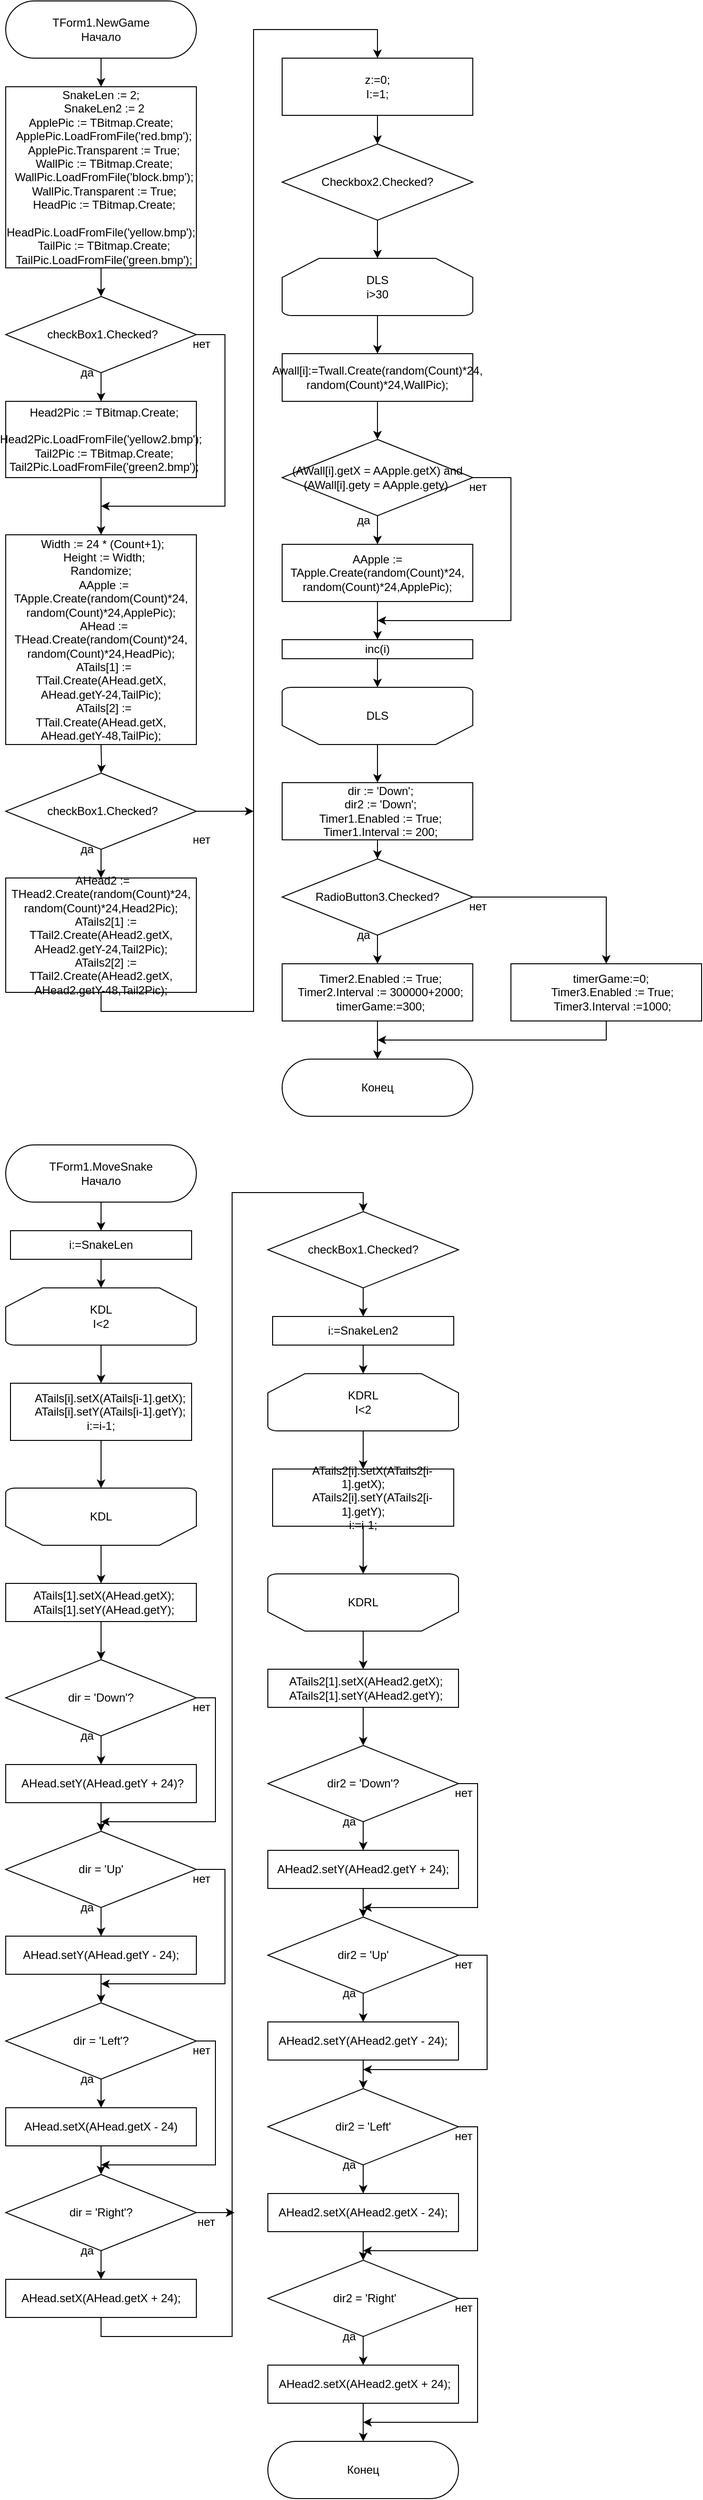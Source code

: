 <mxfile version="13.3.5" type="device"><diagram id="Wl23ZcxjVOMiNGueIQKe" name="Страница 1"><mxGraphModel dx="713" dy="787" grid="1" gridSize="10" guides="1" tooltips="1" connect="1" arrows="1" fold="1" page="1" pageScale="1" pageWidth="827" pageHeight="1169" math="0" shadow="0"><root><mxCell id="0"/><mxCell id="1" parent="0"/><mxCell id="Wxp2cxcImrO_Zbl0SlEk-3" style="edgeStyle=orthogonalEdgeStyle;rounded=0;orthogonalLoop=1;jettySize=auto;html=1;exitX=0.5;exitY=1;exitDx=0;exitDy=0;" edge="1" parent="1" source="Wxp2cxcImrO_Zbl0SlEk-1" target="Wxp2cxcImrO_Zbl0SlEk-2"><mxGeometry relative="1" as="geometry"/></mxCell><mxCell id="Wxp2cxcImrO_Zbl0SlEk-1" value="TForm1.NewGame&lt;br&gt;Начало" style="rounded=1;whiteSpace=wrap;html=1;arcSize=50;" vertex="1" parent="1"><mxGeometry x="10" y="50" width="200" height="60" as="geometry"/></mxCell><mxCell id="Wxp2cxcImrO_Zbl0SlEk-5" style="edgeStyle=orthogonalEdgeStyle;rounded=0;orthogonalLoop=1;jettySize=auto;html=1;exitX=0.5;exitY=1;exitDx=0;exitDy=0;" edge="1" parent="1" source="Wxp2cxcImrO_Zbl0SlEk-2" target="Wxp2cxcImrO_Zbl0SlEk-4"><mxGeometry relative="1" as="geometry"/></mxCell><mxCell id="Wxp2cxcImrO_Zbl0SlEk-2" value="&lt;div&gt;SnakeLen := 2;&lt;/div&gt;&lt;div&gt;&amp;nbsp; SnakeLen2 := 2&lt;/div&gt;&lt;div&gt;&lt;div&gt;ApplePic := TBitmap.Create;&lt;/div&gt;&lt;div&gt;&amp;nbsp; ApplePic.LoadFromFile('red.bmp');&lt;/div&gt;&lt;div&gt;&amp;nbsp; ApplePic.Transparent := True;&lt;/div&gt;&lt;div&gt;&amp;nbsp; WallPic := TBitmap.Create;&lt;/div&gt;&lt;div&gt;&amp;nbsp; WallPic.LoadFromFile('block.bmp');&lt;/div&gt;&lt;div&gt;&amp;nbsp; WallPic.Transparent := True;&lt;/div&gt;&lt;div&gt;&amp;nbsp; HeadPic := TBitmap.Create;&lt;/div&gt;&lt;div&gt;&amp;nbsp; HeadPic.LoadFromFile('yellow.bmp');&lt;/div&gt;&lt;div&gt;&amp;nbsp; TailPic := TBitmap.Create;&lt;/div&gt;&lt;div&gt;&amp;nbsp; TailPic.LoadFromFile('green.bmp');&lt;/div&gt;&lt;/div&gt;" style="rounded=0;whiteSpace=wrap;html=1;" vertex="1" parent="1"><mxGeometry x="10" y="140" width="200" height="190" as="geometry"/></mxCell><mxCell id="Wxp2cxcImrO_Zbl0SlEk-7" style="edgeStyle=orthogonalEdgeStyle;rounded=0;orthogonalLoop=1;jettySize=auto;html=1;exitX=0.5;exitY=1;exitDx=0;exitDy=0;" edge="1" parent="1" source="Wxp2cxcImrO_Zbl0SlEk-4" target="Wxp2cxcImrO_Zbl0SlEk-6"><mxGeometry relative="1" as="geometry"/></mxCell><mxCell id="Wxp2cxcImrO_Zbl0SlEk-11" style="edgeStyle=orthogonalEdgeStyle;rounded=0;orthogonalLoop=1;jettySize=auto;html=1;exitX=1;exitY=0.5;exitDx=0;exitDy=0;" edge="1" parent="1" source="Wxp2cxcImrO_Zbl0SlEk-4"><mxGeometry relative="1" as="geometry"><mxPoint x="110" y="580" as="targetPoint"/><Array as="points"><mxPoint x="240" y="400"/><mxPoint x="240" y="580"/></Array></mxGeometry></mxCell><mxCell id="Wxp2cxcImrO_Zbl0SlEk-4" value="&amp;nbsp;checkBox1.Checked?" style="rhombus;whiteSpace=wrap;html=1;" vertex="1" parent="1"><mxGeometry x="10" y="360" width="200" height="80" as="geometry"/></mxCell><mxCell id="Wxp2cxcImrO_Zbl0SlEk-10" style="edgeStyle=orthogonalEdgeStyle;rounded=0;orthogonalLoop=1;jettySize=auto;html=1;exitX=0.5;exitY=1;exitDx=0;exitDy=0;" edge="1" parent="1" source="Wxp2cxcImrO_Zbl0SlEk-6" target="Wxp2cxcImrO_Zbl0SlEk-9"><mxGeometry relative="1" as="geometry"/></mxCell><mxCell id="Wxp2cxcImrO_Zbl0SlEk-6" value="&lt;div&gt;&amp;nbsp; Head2Pic := TBitmap.Create;&lt;/div&gt;&lt;div&gt;&amp;nbsp; Head2Pic.LoadFromFile('yellow2.bmp');&lt;/div&gt;&lt;div&gt;&amp;nbsp; Tail2Pic := TBitmap.Create;&lt;/div&gt;&lt;div&gt;&amp;nbsp; Tail2Pic.LoadFromFile('green2.bmp');&lt;/div&gt;" style="rounded=0;whiteSpace=wrap;html=1;" vertex="1" parent="1"><mxGeometry x="10" y="470" width="200" height="80" as="geometry"/></mxCell><mxCell id="Wxp2cxcImrO_Zbl0SlEk-8" value="да" style="text;html=1;align=center;verticalAlign=middle;resizable=0;points=[];autosize=1;" vertex="1" parent="1"><mxGeometry x="80" y="430" width="30" height="20" as="geometry"/></mxCell><mxCell id="Wxp2cxcImrO_Zbl0SlEk-9" value="&lt;div&gt;&amp;nbsp;Width := 24 * (Count+1);&lt;/div&gt;&lt;div&gt;&amp;nbsp; Height := Width;&lt;/div&gt;&lt;div&gt;&lt;div&gt;Randomize;&lt;/div&gt;&lt;div&gt;&amp;nbsp; AApple := TApple.Create(random(Count)*24,&lt;/div&gt;&lt;div&gt;random(Count)*24,ApplePic);&lt;/div&gt;&lt;div&gt;&amp;nbsp; AHead := THead.Create(random(Count)*24,&lt;/div&gt;&lt;div&gt;random(Count)*24,HeadPic);&lt;/div&gt;&lt;div&gt;&amp;nbsp; ATails[1] := TTail.Create(AHead.getX,&lt;/div&gt;&lt;div&gt;AHead.getY-24,TailPic);&lt;/div&gt;&lt;div&gt;&amp;nbsp; ATails[2] := TTail.Create(AHead.getX,&lt;/div&gt;&lt;div&gt;AHead.getY-48,TailPic);&lt;/div&gt;&lt;/div&gt;" style="rounded=0;whiteSpace=wrap;html=1;" vertex="1" parent="1"><mxGeometry x="10" y="610" width="200" height="220" as="geometry"/></mxCell><mxCell id="Wxp2cxcImrO_Zbl0SlEk-12" value="нет" style="text;html=1;align=center;verticalAlign=middle;resizable=0;points=[];autosize=1;" vertex="1" parent="1"><mxGeometry x="200" y="400" width="30" height="20" as="geometry"/></mxCell><mxCell id="Wxp2cxcImrO_Zbl0SlEk-13" style="edgeStyle=orthogonalEdgeStyle;rounded=0;orthogonalLoop=1;jettySize=auto;html=1;exitX=0.5;exitY=1;exitDx=0;exitDy=0;" edge="1" parent="1" target="Wxp2cxcImrO_Zbl0SlEk-16"><mxGeometry relative="1" as="geometry"><mxPoint x="110" y="830" as="sourcePoint"/></mxGeometry></mxCell><mxCell id="Wxp2cxcImrO_Zbl0SlEk-14" style="edgeStyle=orthogonalEdgeStyle;rounded=0;orthogonalLoop=1;jettySize=auto;html=1;exitX=0.5;exitY=1;exitDx=0;exitDy=0;" edge="1" parent="1" source="Wxp2cxcImrO_Zbl0SlEk-16" target="Wxp2cxcImrO_Zbl0SlEk-17"><mxGeometry relative="1" as="geometry"/></mxCell><mxCell id="Wxp2cxcImrO_Zbl0SlEk-22" style="edgeStyle=orthogonalEdgeStyle;rounded=0;orthogonalLoop=1;jettySize=auto;html=1;exitX=1;exitY=0.5;exitDx=0;exitDy=0;" edge="1" parent="1" source="Wxp2cxcImrO_Zbl0SlEk-16"><mxGeometry relative="1" as="geometry"><mxPoint x="270" y="900" as="targetPoint"/></mxGeometry></mxCell><mxCell id="Wxp2cxcImrO_Zbl0SlEk-16" value="&amp;nbsp;checkBox1.Checked?" style="rhombus;whiteSpace=wrap;html=1;" vertex="1" parent="1"><mxGeometry x="10" y="860" width="200" height="80" as="geometry"/></mxCell><mxCell id="Wxp2cxcImrO_Zbl0SlEk-21" style="edgeStyle=orthogonalEdgeStyle;rounded=0;orthogonalLoop=1;jettySize=auto;html=1;exitX=0.5;exitY=1;exitDx=0;exitDy=0;entryX=0.5;entryY=0;entryDx=0;entryDy=0;" edge="1" parent="1" source="Wxp2cxcImrO_Zbl0SlEk-17" target="Wxp2cxcImrO_Zbl0SlEk-20"><mxGeometry relative="1" as="geometry"><mxPoint x="400" y="110" as="targetPoint"/><Array as="points"><mxPoint x="110" y="1110"/><mxPoint x="270" y="1110"/><mxPoint x="270" y="80"/><mxPoint x="400" y="80"/></Array></mxGeometry></mxCell><mxCell id="Wxp2cxcImrO_Zbl0SlEk-17" value="&lt;div&gt;&amp;nbsp;AHead2 := THead2.Create(random(Count)*24,&lt;/div&gt;&lt;div&gt;random(Count)*24,Head2Pic);&lt;/div&gt;&lt;div&gt;&amp;nbsp; &amp;nbsp;ATails2[1] := TTail2.Create(AHead2.getX,&lt;/div&gt;&lt;div&gt;AHead2.getY-24,Tail2Pic);&lt;/div&gt;&lt;div&gt;&amp;nbsp; &amp;nbsp;ATails2[2] := TTail2.Create(AHead2.getX,&lt;/div&gt;&lt;div&gt;AHead2.getY-48,Tail2Pic);&lt;/div&gt;" style="rounded=0;whiteSpace=wrap;html=1;" vertex="1" parent="1"><mxGeometry x="10" y="970" width="200" height="120" as="geometry"/></mxCell><mxCell id="Wxp2cxcImrO_Zbl0SlEk-18" value="да" style="text;html=1;align=center;verticalAlign=middle;resizable=0;points=[];autosize=1;" vertex="1" parent="1"><mxGeometry x="80" y="930" width="30" height="20" as="geometry"/></mxCell><mxCell id="Wxp2cxcImrO_Zbl0SlEk-19" value="нет" style="text;html=1;align=center;verticalAlign=middle;resizable=0;points=[];autosize=1;" vertex="1" parent="1"><mxGeometry x="200" y="920" width="30" height="20" as="geometry"/></mxCell><mxCell id="Wxp2cxcImrO_Zbl0SlEk-24" style="edgeStyle=orthogonalEdgeStyle;rounded=0;orthogonalLoop=1;jettySize=auto;html=1;exitX=0.5;exitY=1;exitDx=0;exitDy=0;" edge="1" parent="1" source="Wxp2cxcImrO_Zbl0SlEk-20" target="Wxp2cxcImrO_Zbl0SlEk-23"><mxGeometry relative="1" as="geometry"/></mxCell><mxCell id="Wxp2cxcImrO_Zbl0SlEk-20" value="z:=0;&lt;br&gt;I:=1;" style="rounded=0;whiteSpace=wrap;html=1;" vertex="1" parent="1"><mxGeometry x="300" y="110" width="200" height="60" as="geometry"/></mxCell><mxCell id="Wxp2cxcImrO_Zbl0SlEk-26" style="edgeStyle=orthogonalEdgeStyle;rounded=0;orthogonalLoop=1;jettySize=auto;html=1;exitX=0.5;exitY=1;exitDx=0;exitDy=0;" edge="1" parent="1" source="Wxp2cxcImrO_Zbl0SlEk-23" target="Wxp2cxcImrO_Zbl0SlEk-25"><mxGeometry relative="1" as="geometry"/></mxCell><mxCell id="Wxp2cxcImrO_Zbl0SlEk-23" value="Checkbox2.Checked?" style="rhombus;whiteSpace=wrap;html=1;" vertex="1" parent="1"><mxGeometry x="300" y="200" width="200" height="80" as="geometry"/></mxCell><mxCell id="Wxp2cxcImrO_Zbl0SlEk-28" style="edgeStyle=orthogonalEdgeStyle;rounded=0;orthogonalLoop=1;jettySize=auto;html=1;exitX=0.5;exitY=1;exitDx=0;exitDy=0;exitPerimeter=0;" edge="1" parent="1" source="Wxp2cxcImrO_Zbl0SlEk-25" target="Wxp2cxcImrO_Zbl0SlEk-27"><mxGeometry relative="1" as="geometry"/></mxCell><mxCell id="Wxp2cxcImrO_Zbl0SlEk-25" value="DLS&lt;br&gt;i&amp;gt;30" style="strokeWidth=1;html=1;shape=mxgraph.flowchart.loop_limit;whiteSpace=wrap;" vertex="1" parent="1"><mxGeometry x="300" y="320" width="200" height="60" as="geometry"/></mxCell><mxCell id="Wxp2cxcImrO_Zbl0SlEk-30" style="edgeStyle=orthogonalEdgeStyle;rounded=0;orthogonalLoop=1;jettySize=auto;html=1;exitX=0.5;exitY=1;exitDx=0;exitDy=0;" edge="1" parent="1" source="Wxp2cxcImrO_Zbl0SlEk-27" target="Wxp2cxcImrO_Zbl0SlEk-29"><mxGeometry relative="1" as="geometry"/></mxCell><mxCell id="Wxp2cxcImrO_Zbl0SlEk-27" value="Awall[i]:=Twall.Create(random(Count)*24,&lt;br&gt;random(Count)*24,WallPic);" style="rounded=0;whiteSpace=wrap;html=1;strokeWidth=1;" vertex="1" parent="1"><mxGeometry x="300" y="420" width="200" height="50" as="geometry"/></mxCell><mxCell id="Wxp2cxcImrO_Zbl0SlEk-32" style="edgeStyle=orthogonalEdgeStyle;rounded=0;orthogonalLoop=1;jettySize=auto;html=1;exitX=0.5;exitY=1;exitDx=0;exitDy=0;" edge="1" parent="1" source="Wxp2cxcImrO_Zbl0SlEk-29" target="Wxp2cxcImrO_Zbl0SlEk-31"><mxGeometry relative="1" as="geometry"/></mxCell><mxCell id="Wxp2cxcImrO_Zbl0SlEk-39" style="edgeStyle=orthogonalEdgeStyle;rounded=0;orthogonalLoop=1;jettySize=auto;html=1;exitX=1;exitY=0.5;exitDx=0;exitDy=0;" edge="1" parent="1" source="Wxp2cxcImrO_Zbl0SlEk-29"><mxGeometry relative="1" as="geometry"><mxPoint x="400" y="700" as="targetPoint"/><Array as="points"><mxPoint x="540" y="550"/><mxPoint x="540" y="700"/><mxPoint x="430" y="700"/></Array></mxGeometry></mxCell><mxCell id="Wxp2cxcImrO_Zbl0SlEk-29" value="(AWall[i].getX = AApple.getX) and (AWall[i].gety = AApple.gety)&amp;nbsp;" style="rhombus;whiteSpace=wrap;html=1;strokeWidth=1;" vertex="1" parent="1"><mxGeometry x="300" y="510" width="200" height="80" as="geometry"/></mxCell><mxCell id="Wxp2cxcImrO_Zbl0SlEk-37" style="edgeStyle=orthogonalEdgeStyle;rounded=0;orthogonalLoop=1;jettySize=auto;html=1;exitX=0.5;exitY=1;exitDx=0;exitDy=0;" edge="1" parent="1" source="Wxp2cxcImrO_Zbl0SlEk-31" target="Wxp2cxcImrO_Zbl0SlEk-35"><mxGeometry relative="1" as="geometry"/></mxCell><mxCell id="Wxp2cxcImrO_Zbl0SlEk-31" value="AApple := TApple.Create(random(Count)*24,&lt;br&gt;random(Count)*24,ApplePic);" style="rounded=0;whiteSpace=wrap;html=1;strokeWidth=1;" vertex="1" parent="1"><mxGeometry x="300" y="620" width="200" height="60" as="geometry"/></mxCell><mxCell id="Wxp2cxcImrO_Zbl0SlEk-44" style="edgeStyle=orthogonalEdgeStyle;rounded=0;orthogonalLoop=1;jettySize=auto;html=1;exitX=0.5;exitY=0;exitDx=0;exitDy=0;exitPerimeter=0;" edge="1" parent="1" source="Wxp2cxcImrO_Zbl0SlEk-33" target="Wxp2cxcImrO_Zbl0SlEk-42"><mxGeometry relative="1" as="geometry"/></mxCell><mxCell id="Wxp2cxcImrO_Zbl0SlEk-33" value="DLS" style="strokeWidth=1;html=1;shape=mxgraph.flowchart.loop_limit;whiteSpace=wrap;direction=west;" vertex="1" parent="1"><mxGeometry x="300" y="770" width="200" height="60" as="geometry"/></mxCell><mxCell id="Wxp2cxcImrO_Zbl0SlEk-38" style="edgeStyle=orthogonalEdgeStyle;rounded=0;orthogonalLoop=1;jettySize=auto;html=1;exitX=0.5;exitY=1;exitDx=0;exitDy=0;" edge="1" parent="1" source="Wxp2cxcImrO_Zbl0SlEk-35" target="Wxp2cxcImrO_Zbl0SlEk-33"><mxGeometry relative="1" as="geometry"/></mxCell><mxCell id="Wxp2cxcImrO_Zbl0SlEk-35" value="inc(i)" style="rounded=0;whiteSpace=wrap;html=1;strokeWidth=1;" vertex="1" parent="1"><mxGeometry x="300" y="720" width="200" height="20" as="geometry"/></mxCell><mxCell id="Wxp2cxcImrO_Zbl0SlEk-40" value="да" style="text;html=1;align=center;verticalAlign=middle;resizable=0;points=[];autosize=1;" vertex="1" parent="1"><mxGeometry x="370" y="585" width="30" height="20" as="geometry"/></mxCell><mxCell id="Wxp2cxcImrO_Zbl0SlEk-41" value="нет" style="text;html=1;align=center;verticalAlign=middle;resizable=0;points=[];autosize=1;" vertex="1" parent="1"><mxGeometry x="490" y="550" width="30" height="20" as="geometry"/></mxCell><mxCell id="Wxp2cxcImrO_Zbl0SlEk-46" style="edgeStyle=orthogonalEdgeStyle;rounded=0;orthogonalLoop=1;jettySize=auto;html=1;exitX=0.5;exitY=1;exitDx=0;exitDy=0;" edge="1" parent="1" source="Wxp2cxcImrO_Zbl0SlEk-42" target="Wxp2cxcImrO_Zbl0SlEk-45"><mxGeometry relative="1" as="geometry"/></mxCell><mxCell id="Wxp2cxcImrO_Zbl0SlEk-42" value="&lt;div&gt;&amp;nbsp; dir := 'Down';&lt;/div&gt;&lt;div&gt;&amp;nbsp; dir2 := 'Down';&lt;/div&gt;&lt;div&gt;&amp;nbsp; Timer1.Enabled := True;&lt;/div&gt;&lt;div&gt;&amp;nbsp; Timer1.Interval := 200;&lt;/div&gt;" style="rounded=0;whiteSpace=wrap;html=1;strokeWidth=1;" vertex="1" parent="1"><mxGeometry x="300" y="870" width="200" height="60" as="geometry"/></mxCell><mxCell id="Wxp2cxcImrO_Zbl0SlEk-48" style="edgeStyle=orthogonalEdgeStyle;rounded=0;orthogonalLoop=1;jettySize=auto;html=1;exitX=0.5;exitY=1;exitDx=0;exitDy=0;" edge="1" parent="1" source="Wxp2cxcImrO_Zbl0SlEk-45" target="Wxp2cxcImrO_Zbl0SlEk-47"><mxGeometry relative="1" as="geometry"/></mxCell><mxCell id="Wxp2cxcImrO_Zbl0SlEk-51" style="edgeStyle=orthogonalEdgeStyle;rounded=0;orthogonalLoop=1;jettySize=auto;html=1;exitX=1;exitY=0.5;exitDx=0;exitDy=0;" edge="1" parent="1" source="Wxp2cxcImrO_Zbl0SlEk-45" target="Wxp2cxcImrO_Zbl0SlEk-49"><mxGeometry relative="1" as="geometry"/></mxCell><mxCell id="Wxp2cxcImrO_Zbl0SlEk-45" value="RadioButton3.Checked?" style="rhombus;whiteSpace=wrap;html=1;strokeWidth=1;" vertex="1" parent="1"><mxGeometry x="300" y="950" width="200" height="80" as="geometry"/></mxCell><mxCell id="Wxp2cxcImrO_Zbl0SlEk-53" style="edgeStyle=orthogonalEdgeStyle;rounded=0;orthogonalLoop=1;jettySize=auto;html=1;exitX=0.5;exitY=1;exitDx=0;exitDy=0;" edge="1" parent="1" source="Wxp2cxcImrO_Zbl0SlEk-47" target="Wxp2cxcImrO_Zbl0SlEk-52"><mxGeometry relative="1" as="geometry"/></mxCell><mxCell id="Wxp2cxcImrO_Zbl0SlEk-47" value="&lt;div&gt;&amp;nbsp; Timer2.Enabled := True;&lt;/div&gt;&lt;div&gt;&amp;nbsp; Timer2.Interval := 300000+2000;&lt;/div&gt;&lt;div&gt;&amp;nbsp; timerGame:=300;&lt;/div&gt;" style="rounded=0;whiteSpace=wrap;html=1;strokeWidth=1;" vertex="1" parent="1"><mxGeometry x="300" y="1060" width="200" height="60" as="geometry"/></mxCell><mxCell id="Wxp2cxcImrO_Zbl0SlEk-54" style="edgeStyle=orthogonalEdgeStyle;rounded=0;orthogonalLoop=1;jettySize=auto;html=1;exitX=0.5;exitY=1;exitDx=0;exitDy=0;" edge="1" parent="1" source="Wxp2cxcImrO_Zbl0SlEk-49"><mxGeometry relative="1" as="geometry"><mxPoint x="400" y="1140" as="targetPoint"/><Array as="points"><mxPoint x="640" y="1140"/><mxPoint x="430" y="1140"/></Array></mxGeometry></mxCell><mxCell id="Wxp2cxcImrO_Zbl0SlEk-49" value="&lt;div&gt;&amp;nbsp; &amp;nbsp;timerGame:=0;&lt;/div&gt;&lt;div&gt;&amp;nbsp; &amp;nbsp; Timer3.Enabled := True;&lt;/div&gt;&lt;div&gt;&amp;nbsp; &amp;nbsp; Timer3.Interval :=1000;&lt;/div&gt;" style="rounded=0;whiteSpace=wrap;html=1;strokeWidth=1;" vertex="1" parent="1"><mxGeometry x="540" y="1060" width="200" height="60" as="geometry"/></mxCell><mxCell id="Wxp2cxcImrO_Zbl0SlEk-52" value="Конец" style="rounded=1;whiteSpace=wrap;html=1;strokeWidth=1;arcSize=50;" vertex="1" parent="1"><mxGeometry x="300" y="1160" width="200" height="60" as="geometry"/></mxCell><mxCell id="Wxp2cxcImrO_Zbl0SlEk-57" style="edgeStyle=orthogonalEdgeStyle;rounded=0;orthogonalLoop=1;jettySize=auto;html=1;exitX=0.5;exitY=1;exitDx=0;exitDy=0;" edge="1" parent="1" source="Wxp2cxcImrO_Zbl0SlEk-55" target="Wxp2cxcImrO_Zbl0SlEk-56"><mxGeometry relative="1" as="geometry"/></mxCell><mxCell id="Wxp2cxcImrO_Zbl0SlEk-55" value="TForm1.MoveSnake&lt;br&gt;Начало" style="rounded=1;whiteSpace=wrap;html=1;strokeWidth=1;arcSize=50;" vertex="1" parent="1"><mxGeometry x="10" y="1250" width="200" height="60" as="geometry"/></mxCell><mxCell id="Wxp2cxcImrO_Zbl0SlEk-59" style="edgeStyle=orthogonalEdgeStyle;rounded=0;orthogonalLoop=1;jettySize=auto;html=1;exitX=0.5;exitY=1;exitDx=0;exitDy=0;" edge="1" parent="1" source="Wxp2cxcImrO_Zbl0SlEk-56" target="Wxp2cxcImrO_Zbl0SlEk-58"><mxGeometry relative="1" as="geometry"/></mxCell><mxCell id="Wxp2cxcImrO_Zbl0SlEk-56" value="i:=SnakeLen" style="rounded=0;whiteSpace=wrap;html=1;strokeWidth=1;" vertex="1" parent="1"><mxGeometry x="15" y="1340" width="190" height="30" as="geometry"/></mxCell><mxCell id="Wxp2cxcImrO_Zbl0SlEk-61" style="edgeStyle=orthogonalEdgeStyle;rounded=0;orthogonalLoop=1;jettySize=auto;html=1;exitX=0.5;exitY=1;exitDx=0;exitDy=0;exitPerimeter=0;" edge="1" parent="1" source="Wxp2cxcImrO_Zbl0SlEk-58" target="Wxp2cxcImrO_Zbl0SlEk-60"><mxGeometry relative="1" as="geometry"/></mxCell><mxCell id="Wxp2cxcImrO_Zbl0SlEk-58" value="KDL&lt;br&gt;I&amp;lt;2" style="strokeWidth=1;html=1;shape=mxgraph.flowchart.loop_limit;whiteSpace=wrap;" vertex="1" parent="1"><mxGeometry x="10" y="1400" width="200" height="60" as="geometry"/></mxCell><mxCell id="Wxp2cxcImrO_Zbl0SlEk-63" style="edgeStyle=orthogonalEdgeStyle;rounded=0;orthogonalLoop=1;jettySize=auto;html=1;exitX=0.5;exitY=1;exitDx=0;exitDy=0;" edge="1" parent="1" source="Wxp2cxcImrO_Zbl0SlEk-60" target="Wxp2cxcImrO_Zbl0SlEk-62"><mxGeometry relative="1" as="geometry"/></mxCell><mxCell id="Wxp2cxcImrO_Zbl0SlEk-60" value="&lt;div&gt;&amp;nbsp; &amp;nbsp; &amp;nbsp; ATails[i].setX(ATails[i-1].getX);&lt;/div&gt;&lt;div&gt;&amp;nbsp; &amp;nbsp; &amp;nbsp; ATails[i].setY(ATails[i-1].getY);&lt;/div&gt;&lt;div&gt;i:=i-1;&lt;/div&gt;" style="rounded=0;whiteSpace=wrap;html=1;strokeWidth=1;" vertex="1" parent="1"><mxGeometry x="15" y="1500" width="190" height="60" as="geometry"/></mxCell><mxCell id="Wxp2cxcImrO_Zbl0SlEk-65" style="edgeStyle=orthogonalEdgeStyle;rounded=0;orthogonalLoop=1;jettySize=auto;html=1;exitX=0.5;exitY=0;exitDx=0;exitDy=0;exitPerimeter=0;" edge="1" parent="1" source="Wxp2cxcImrO_Zbl0SlEk-62" target="Wxp2cxcImrO_Zbl0SlEk-64"><mxGeometry relative="1" as="geometry"/></mxCell><mxCell id="Wxp2cxcImrO_Zbl0SlEk-62" value="KDL" style="strokeWidth=1;html=1;shape=mxgraph.flowchart.loop_limit;whiteSpace=wrap;direction=west;" vertex="1" parent="1"><mxGeometry x="10" y="1610" width="200" height="60" as="geometry"/></mxCell><mxCell id="Wxp2cxcImrO_Zbl0SlEk-67" style="edgeStyle=orthogonalEdgeStyle;rounded=0;orthogonalLoop=1;jettySize=auto;html=1;exitX=0.5;exitY=1;exitDx=0;exitDy=0;" edge="1" parent="1" source="Wxp2cxcImrO_Zbl0SlEk-64" target="Wxp2cxcImrO_Zbl0SlEk-66"><mxGeometry relative="1" as="geometry"/></mxCell><mxCell id="Wxp2cxcImrO_Zbl0SlEk-64" value="&lt;div&gt;&amp;nbsp; ATails[1].setX(AHead.getX);&lt;/div&gt;&lt;div&gt;&amp;nbsp; ATails[1].setY(AHead.getY);&lt;/div&gt;" style="rounded=0;whiteSpace=wrap;html=1;strokeWidth=1;" vertex="1" parent="1"><mxGeometry x="10" y="1710" width="200" height="40" as="geometry"/></mxCell><mxCell id="Wxp2cxcImrO_Zbl0SlEk-69" style="edgeStyle=orthogonalEdgeStyle;rounded=0;orthogonalLoop=1;jettySize=auto;html=1;exitX=0.5;exitY=1;exitDx=0;exitDy=0;" edge="1" parent="1" source="Wxp2cxcImrO_Zbl0SlEk-66" target="Wxp2cxcImrO_Zbl0SlEk-68"><mxGeometry relative="1" as="geometry"/></mxCell><mxCell id="Wxp2cxcImrO_Zbl0SlEk-76" style="edgeStyle=orthogonalEdgeStyle;rounded=0;orthogonalLoop=1;jettySize=auto;html=1;exitX=1;exitY=0.5;exitDx=0;exitDy=0;" edge="1" parent="1" source="Wxp2cxcImrO_Zbl0SlEk-66"><mxGeometry relative="1" as="geometry"><mxPoint x="110" y="1960" as="targetPoint"/><Array as="points"><mxPoint x="230" y="1830"/><mxPoint x="230" y="1960"/></Array></mxGeometry></mxCell><mxCell id="Wxp2cxcImrO_Zbl0SlEk-66" value="dir = 'Down'?" style="rhombus;whiteSpace=wrap;html=1;strokeWidth=1;" vertex="1" parent="1"><mxGeometry x="10" y="1790" width="200" height="80" as="geometry"/></mxCell><mxCell id="Wxp2cxcImrO_Zbl0SlEk-75" style="edgeStyle=orthogonalEdgeStyle;rounded=0;orthogonalLoop=1;jettySize=auto;html=1;exitX=0.5;exitY=1;exitDx=0;exitDy=0;entryX=0.5;entryY=0;entryDx=0;entryDy=0;" edge="1" parent="1" source="Wxp2cxcImrO_Zbl0SlEk-68" target="Wxp2cxcImrO_Zbl0SlEk-73"><mxGeometry relative="1" as="geometry"/></mxCell><mxCell id="Wxp2cxcImrO_Zbl0SlEk-68" value="&amp;nbsp;AHead.setY(AHead.getY + 24)?" style="rounded=0;whiteSpace=wrap;html=1;strokeWidth=1;" vertex="1" parent="1"><mxGeometry x="10" y="1900" width="200" height="40" as="geometry"/></mxCell><mxCell id="Wxp2cxcImrO_Zbl0SlEk-70" value="да" style="text;html=1;align=center;verticalAlign=middle;resizable=0;points=[];autosize=1;" vertex="1" parent="1"><mxGeometry x="370" y="1020" width="30" height="20" as="geometry"/></mxCell><mxCell id="Wxp2cxcImrO_Zbl0SlEk-71" value="нет" style="text;html=1;align=center;verticalAlign=middle;resizable=0;points=[];autosize=1;" vertex="1" parent="1"><mxGeometry x="490" y="990" width="30" height="20" as="geometry"/></mxCell><mxCell id="Wxp2cxcImrO_Zbl0SlEk-72" style="edgeStyle=orthogonalEdgeStyle;rounded=0;orthogonalLoop=1;jettySize=auto;html=1;exitX=0.5;exitY=1;exitDx=0;exitDy=0;" edge="1" parent="1" source="Wxp2cxcImrO_Zbl0SlEk-73" target="Wxp2cxcImrO_Zbl0SlEk-74"><mxGeometry relative="1" as="geometry"/></mxCell><mxCell id="Wxp2cxcImrO_Zbl0SlEk-87" style="edgeStyle=orthogonalEdgeStyle;rounded=0;orthogonalLoop=1;jettySize=auto;html=1;exitX=1;exitY=0.5;exitDx=0;exitDy=0;" edge="1" parent="1" source="Wxp2cxcImrO_Zbl0SlEk-73"><mxGeometry relative="1" as="geometry"><mxPoint x="110" y="2130" as="targetPoint"/><Array as="points"><mxPoint x="240" y="2010"/><mxPoint x="240" y="2130"/></Array></mxGeometry></mxCell><mxCell id="Wxp2cxcImrO_Zbl0SlEk-73" value="dir = 'Up'" style="rhombus;whiteSpace=wrap;html=1;strokeWidth=1;" vertex="1" parent="1"><mxGeometry x="10" y="1970" width="200" height="80" as="geometry"/></mxCell><mxCell id="Wxp2cxcImrO_Zbl0SlEk-86" style="edgeStyle=orthogonalEdgeStyle;rounded=0;orthogonalLoop=1;jettySize=auto;html=1;exitX=0.5;exitY=1;exitDx=0;exitDy=0;" edge="1" parent="1" source="Wxp2cxcImrO_Zbl0SlEk-74" target="Wxp2cxcImrO_Zbl0SlEk-81"><mxGeometry relative="1" as="geometry"/></mxCell><mxCell id="Wxp2cxcImrO_Zbl0SlEk-74" value="AHead.setY(AHead.getY - 24);" style="rounded=0;whiteSpace=wrap;html=1;strokeWidth=1;" vertex="1" parent="1"><mxGeometry x="10" y="2080" width="200" height="40" as="geometry"/></mxCell><mxCell id="Wxp2cxcImrO_Zbl0SlEk-77" value="да" style="text;html=1;align=center;verticalAlign=middle;resizable=0;points=[];autosize=1;" vertex="1" parent="1"><mxGeometry x="80" y="1860" width="30" height="20" as="geometry"/></mxCell><mxCell id="Wxp2cxcImrO_Zbl0SlEk-78" value="нет" style="text;html=1;align=center;verticalAlign=middle;resizable=0;points=[];autosize=1;" vertex="1" parent="1"><mxGeometry x="200" y="1830" width="30" height="20" as="geometry"/></mxCell><mxCell id="Wxp2cxcImrO_Zbl0SlEk-79" style="edgeStyle=orthogonalEdgeStyle;rounded=0;orthogonalLoop=1;jettySize=auto;html=1;exitX=0.5;exitY=1;exitDx=0;exitDy=0;" edge="1" parent="1" source="Wxp2cxcImrO_Zbl0SlEk-81" target="Wxp2cxcImrO_Zbl0SlEk-83"><mxGeometry relative="1" as="geometry"/></mxCell><mxCell id="Wxp2cxcImrO_Zbl0SlEk-80" style="edgeStyle=orthogonalEdgeStyle;rounded=0;orthogonalLoop=1;jettySize=auto;html=1;exitX=1;exitY=0.5;exitDx=0;exitDy=0;" edge="1" parent="1" source="Wxp2cxcImrO_Zbl0SlEk-81"><mxGeometry relative="1" as="geometry"><mxPoint x="110" y="2320" as="targetPoint"/><Array as="points"><mxPoint x="230" y="2190"/><mxPoint x="230" y="2320"/></Array></mxGeometry></mxCell><mxCell id="Wxp2cxcImrO_Zbl0SlEk-81" value="dir = 'Left'?" style="rhombus;whiteSpace=wrap;html=1;strokeWidth=1;" vertex="1" parent="1"><mxGeometry x="10" y="2150" width="200" height="80" as="geometry"/></mxCell><mxCell id="Wxp2cxcImrO_Zbl0SlEk-82" style="edgeStyle=orthogonalEdgeStyle;rounded=0;orthogonalLoop=1;jettySize=auto;html=1;exitX=0.5;exitY=1;exitDx=0;exitDy=0;entryX=0.5;entryY=0;entryDx=0;entryDy=0;" edge="1" parent="1" source="Wxp2cxcImrO_Zbl0SlEk-83"><mxGeometry relative="1" as="geometry"><mxPoint x="110" y="2330" as="targetPoint"/></mxGeometry></mxCell><mxCell id="Wxp2cxcImrO_Zbl0SlEk-83" value="AHead.setX(AHead.getX - 24)" style="rounded=0;whiteSpace=wrap;html=1;strokeWidth=1;" vertex="1" parent="1"><mxGeometry x="10" y="2260" width="200" height="40" as="geometry"/></mxCell><mxCell id="Wxp2cxcImrO_Zbl0SlEk-84" value="да" style="text;html=1;align=center;verticalAlign=middle;resizable=0;points=[];autosize=1;" vertex="1" parent="1"><mxGeometry x="80" y="2220" width="30" height="20" as="geometry"/></mxCell><mxCell id="Wxp2cxcImrO_Zbl0SlEk-85" value="нет" style="text;html=1;align=center;verticalAlign=middle;resizable=0;points=[];autosize=1;" vertex="1" parent="1"><mxGeometry x="200" y="2190" width="30" height="20" as="geometry"/></mxCell><mxCell id="Wxp2cxcImrO_Zbl0SlEk-88" value="да" style="text;html=1;align=center;verticalAlign=middle;resizable=0;points=[];autosize=1;" vertex="1" parent="1"><mxGeometry x="80" y="2040" width="30" height="20" as="geometry"/></mxCell><mxCell id="Wxp2cxcImrO_Zbl0SlEk-89" value="нет" style="text;html=1;align=center;verticalAlign=middle;resizable=0;points=[];autosize=1;" vertex="1" parent="1"><mxGeometry x="200" y="2010" width="30" height="20" as="geometry"/></mxCell><mxCell id="Wxp2cxcImrO_Zbl0SlEk-97" style="edgeStyle=orthogonalEdgeStyle;rounded=0;orthogonalLoop=1;jettySize=auto;html=1;exitX=0.5;exitY=1;exitDx=0;exitDy=0;" edge="1" parent="1" source="Wxp2cxcImrO_Zbl0SlEk-99" target="Wxp2cxcImrO_Zbl0SlEk-100"><mxGeometry relative="1" as="geometry"/></mxCell><mxCell id="Wxp2cxcImrO_Zbl0SlEk-144" style="edgeStyle=orthogonalEdgeStyle;rounded=0;orthogonalLoop=1;jettySize=auto;html=1;exitX=1;exitY=0.5;exitDx=0;exitDy=0;" edge="1" parent="1" source="Wxp2cxcImrO_Zbl0SlEk-99"><mxGeometry relative="1" as="geometry"><mxPoint x="250" y="2370" as="targetPoint"/></mxGeometry></mxCell><mxCell id="Wxp2cxcImrO_Zbl0SlEk-99" value="dir = 'Right'?" style="rhombus;whiteSpace=wrap;html=1;strokeWidth=1;" vertex="1" parent="1"><mxGeometry x="10" y="2330" width="200" height="80" as="geometry"/></mxCell><mxCell id="Wxp2cxcImrO_Zbl0SlEk-143" style="edgeStyle=orthogonalEdgeStyle;rounded=0;orthogonalLoop=1;jettySize=auto;html=1;exitX=0.5;exitY=1;exitDx=0;exitDy=0;entryX=0.5;entryY=0;entryDx=0;entryDy=0;" edge="1" parent="1" source="Wxp2cxcImrO_Zbl0SlEk-100" target="Wxp2cxcImrO_Zbl0SlEk-141"><mxGeometry relative="1" as="geometry"/></mxCell><mxCell id="Wxp2cxcImrO_Zbl0SlEk-100" value="AHead.setX(AHead.getX + 24);" style="rounded=0;whiteSpace=wrap;html=1;strokeWidth=1;" vertex="1" parent="1"><mxGeometry x="10" y="2440" width="200" height="40" as="geometry"/></mxCell><mxCell id="Wxp2cxcImrO_Zbl0SlEk-101" value="да" style="text;html=1;align=center;verticalAlign=middle;resizable=0;points=[];autosize=1;" vertex="1" parent="1"><mxGeometry x="80" y="2400" width="30" height="20" as="geometry"/></mxCell><mxCell id="Wxp2cxcImrO_Zbl0SlEk-102" value="нет" style="text;html=1;align=center;verticalAlign=middle;resizable=0;points=[];autosize=1;" vertex="1" parent="1"><mxGeometry x="205" y="2370" width="30" height="20" as="geometry"/></mxCell><mxCell id="Wxp2cxcImrO_Zbl0SlEk-103" style="edgeStyle=orthogonalEdgeStyle;rounded=0;orthogonalLoop=1;jettySize=auto;html=1;exitX=0.5;exitY=1;exitDx=0;exitDy=0;" edge="1" parent="1" source="Wxp2cxcImrO_Zbl0SlEk-104" target="Wxp2cxcImrO_Zbl0SlEk-106"><mxGeometry relative="1" as="geometry"/></mxCell><mxCell id="Wxp2cxcImrO_Zbl0SlEk-104" value="i:=SnakeLen2" style="rounded=0;whiteSpace=wrap;html=1;strokeWidth=1;" vertex="1" parent="1"><mxGeometry x="290" y="1430" width="190" height="30" as="geometry"/></mxCell><mxCell id="Wxp2cxcImrO_Zbl0SlEk-105" style="edgeStyle=orthogonalEdgeStyle;rounded=0;orthogonalLoop=1;jettySize=auto;html=1;exitX=0.5;exitY=1;exitDx=0;exitDy=0;exitPerimeter=0;" edge="1" parent="1" source="Wxp2cxcImrO_Zbl0SlEk-106" target="Wxp2cxcImrO_Zbl0SlEk-108"><mxGeometry relative="1" as="geometry"/></mxCell><mxCell id="Wxp2cxcImrO_Zbl0SlEk-106" value="KDRL&lt;br&gt;I&amp;lt;2" style="strokeWidth=1;html=1;shape=mxgraph.flowchart.loop_limit;whiteSpace=wrap;" vertex="1" parent="1"><mxGeometry x="285" y="1490" width="200" height="60" as="geometry"/></mxCell><mxCell id="Wxp2cxcImrO_Zbl0SlEk-107" style="edgeStyle=orthogonalEdgeStyle;rounded=0;orthogonalLoop=1;jettySize=auto;html=1;exitX=0.5;exitY=1;exitDx=0;exitDy=0;" edge="1" parent="1" source="Wxp2cxcImrO_Zbl0SlEk-108" target="Wxp2cxcImrO_Zbl0SlEk-110"><mxGeometry relative="1" as="geometry"/></mxCell><mxCell id="Wxp2cxcImrO_Zbl0SlEk-108" value="&lt;div&gt;&amp;nbsp; &amp;nbsp; &amp;nbsp; ATails2[i].setX(ATails2[i-1].getX);&lt;/div&gt;&lt;div&gt;&amp;nbsp; &amp;nbsp; &amp;nbsp; ATails2[i].setY(ATails2[i-1].getY);&lt;/div&gt;&lt;div&gt;i:=i-1;&lt;/div&gt;" style="rounded=0;whiteSpace=wrap;html=1;strokeWidth=1;" vertex="1" parent="1"><mxGeometry x="290" y="1590" width="190" height="60" as="geometry"/></mxCell><mxCell id="Wxp2cxcImrO_Zbl0SlEk-109" style="edgeStyle=orthogonalEdgeStyle;rounded=0;orthogonalLoop=1;jettySize=auto;html=1;exitX=0.5;exitY=0;exitDx=0;exitDy=0;exitPerimeter=0;" edge="1" parent="1" source="Wxp2cxcImrO_Zbl0SlEk-110" target="Wxp2cxcImrO_Zbl0SlEk-112"><mxGeometry relative="1" as="geometry"/></mxCell><mxCell id="Wxp2cxcImrO_Zbl0SlEk-110" value="KDRL" style="strokeWidth=1;html=1;shape=mxgraph.flowchart.loop_limit;whiteSpace=wrap;direction=west;" vertex="1" parent="1"><mxGeometry x="285" y="1700" width="200" height="60" as="geometry"/></mxCell><mxCell id="Wxp2cxcImrO_Zbl0SlEk-111" style="edgeStyle=orthogonalEdgeStyle;rounded=0;orthogonalLoop=1;jettySize=auto;html=1;exitX=0.5;exitY=1;exitDx=0;exitDy=0;" edge="1" parent="1" source="Wxp2cxcImrO_Zbl0SlEk-112" target="Wxp2cxcImrO_Zbl0SlEk-115"><mxGeometry relative="1" as="geometry"/></mxCell><mxCell id="Wxp2cxcImrO_Zbl0SlEk-112" value="&lt;div&gt;&amp;nbsp; ATails2[1].setX(AHead2.getX);&lt;/div&gt;&lt;div&gt;&amp;nbsp; ATails2[1].setY(AHead2.getY);&lt;/div&gt;" style="rounded=0;whiteSpace=wrap;html=1;strokeWidth=1;" vertex="1" parent="1"><mxGeometry x="285" y="1800" width="200" height="40" as="geometry"/></mxCell><mxCell id="Wxp2cxcImrO_Zbl0SlEk-113" style="edgeStyle=orthogonalEdgeStyle;rounded=0;orthogonalLoop=1;jettySize=auto;html=1;exitX=0.5;exitY=1;exitDx=0;exitDy=0;" edge="1" parent="1" source="Wxp2cxcImrO_Zbl0SlEk-115" target="Wxp2cxcImrO_Zbl0SlEk-117"><mxGeometry relative="1" as="geometry"/></mxCell><mxCell id="Wxp2cxcImrO_Zbl0SlEk-114" style="edgeStyle=orthogonalEdgeStyle;rounded=0;orthogonalLoop=1;jettySize=auto;html=1;exitX=1;exitY=0.5;exitDx=0;exitDy=0;" edge="1" parent="1" source="Wxp2cxcImrO_Zbl0SlEk-115"><mxGeometry relative="1" as="geometry"><mxPoint x="385" y="2050" as="targetPoint"/><Array as="points"><mxPoint x="505" y="1920"/><mxPoint x="505" y="2050"/></Array></mxGeometry></mxCell><mxCell id="Wxp2cxcImrO_Zbl0SlEk-115" value="dir2 = 'Down'?" style="rhombus;whiteSpace=wrap;html=1;strokeWidth=1;" vertex="1" parent="1"><mxGeometry x="285" y="1880" width="200" height="80" as="geometry"/></mxCell><mxCell id="Wxp2cxcImrO_Zbl0SlEk-116" style="edgeStyle=orthogonalEdgeStyle;rounded=0;orthogonalLoop=1;jettySize=auto;html=1;exitX=0.5;exitY=1;exitDx=0;exitDy=0;entryX=0.5;entryY=0;entryDx=0;entryDy=0;" edge="1" parent="1" source="Wxp2cxcImrO_Zbl0SlEk-117" target="Wxp2cxcImrO_Zbl0SlEk-120"><mxGeometry relative="1" as="geometry"/></mxCell><mxCell id="Wxp2cxcImrO_Zbl0SlEk-117" value="AHead2.setY(AHead2.getY + 24);" style="rounded=0;whiteSpace=wrap;html=1;strokeWidth=1;" vertex="1" parent="1"><mxGeometry x="285" y="1990" width="200" height="40" as="geometry"/></mxCell><mxCell id="Wxp2cxcImrO_Zbl0SlEk-118" style="edgeStyle=orthogonalEdgeStyle;rounded=0;orthogonalLoop=1;jettySize=auto;html=1;exitX=0.5;exitY=1;exitDx=0;exitDy=0;" edge="1" parent="1" source="Wxp2cxcImrO_Zbl0SlEk-120" target="Wxp2cxcImrO_Zbl0SlEk-122"><mxGeometry relative="1" as="geometry"/></mxCell><mxCell id="Wxp2cxcImrO_Zbl0SlEk-119" style="edgeStyle=orthogonalEdgeStyle;rounded=0;orthogonalLoop=1;jettySize=auto;html=1;exitX=1;exitY=0.5;exitDx=0;exitDy=0;" edge="1" parent="1" source="Wxp2cxcImrO_Zbl0SlEk-120"><mxGeometry relative="1" as="geometry"><mxPoint x="385" y="2220" as="targetPoint"/><Array as="points"><mxPoint x="515" y="2100"/><mxPoint x="515" y="2220"/></Array></mxGeometry></mxCell><mxCell id="Wxp2cxcImrO_Zbl0SlEk-120" value="dir2 = 'Up'" style="rhombus;whiteSpace=wrap;html=1;strokeWidth=1;" vertex="1" parent="1"><mxGeometry x="285" y="2060" width="200" height="80" as="geometry"/></mxCell><mxCell id="Wxp2cxcImrO_Zbl0SlEk-121" style="edgeStyle=orthogonalEdgeStyle;rounded=0;orthogonalLoop=1;jettySize=auto;html=1;exitX=0.5;exitY=1;exitDx=0;exitDy=0;" edge="1" parent="1" source="Wxp2cxcImrO_Zbl0SlEk-122" target="Wxp2cxcImrO_Zbl0SlEk-127"><mxGeometry relative="1" as="geometry"/></mxCell><mxCell id="Wxp2cxcImrO_Zbl0SlEk-122" value="AHead2.setY(AHead2.getY - 24);" style="rounded=0;whiteSpace=wrap;html=1;strokeWidth=1;" vertex="1" parent="1"><mxGeometry x="285" y="2170" width="200" height="40" as="geometry"/></mxCell><mxCell id="Wxp2cxcImrO_Zbl0SlEk-123" value="да" style="text;html=1;align=center;verticalAlign=middle;resizable=0;points=[];autosize=1;" vertex="1" parent="1"><mxGeometry x="355" y="1950" width="30" height="20" as="geometry"/></mxCell><mxCell id="Wxp2cxcImrO_Zbl0SlEk-124" value="нет" style="text;html=1;align=center;verticalAlign=middle;resizable=0;points=[];autosize=1;" vertex="1" parent="1"><mxGeometry x="475" y="1920" width="30" height="20" as="geometry"/></mxCell><mxCell id="Wxp2cxcImrO_Zbl0SlEk-125" style="edgeStyle=orthogonalEdgeStyle;rounded=0;orthogonalLoop=1;jettySize=auto;html=1;exitX=0.5;exitY=1;exitDx=0;exitDy=0;" edge="1" parent="1" source="Wxp2cxcImrO_Zbl0SlEk-127" target="Wxp2cxcImrO_Zbl0SlEk-129"><mxGeometry relative="1" as="geometry"/></mxCell><mxCell id="Wxp2cxcImrO_Zbl0SlEk-126" style="edgeStyle=orthogonalEdgeStyle;rounded=0;orthogonalLoop=1;jettySize=auto;html=1;exitX=1;exitY=0.5;exitDx=0;exitDy=0;" edge="1" parent="1" source="Wxp2cxcImrO_Zbl0SlEk-127"><mxGeometry relative="1" as="geometry"><mxPoint x="385" y="2410" as="targetPoint"/><Array as="points"><mxPoint x="505" y="2280"/><mxPoint x="505" y="2410"/></Array></mxGeometry></mxCell><mxCell id="Wxp2cxcImrO_Zbl0SlEk-127" value="dir2 = 'Left'" style="rhombus;whiteSpace=wrap;html=1;strokeWidth=1;" vertex="1" parent="1"><mxGeometry x="285" y="2240" width="200" height="80" as="geometry"/></mxCell><mxCell id="Wxp2cxcImrO_Zbl0SlEk-128" style="edgeStyle=orthogonalEdgeStyle;rounded=0;orthogonalLoop=1;jettySize=auto;html=1;exitX=0.5;exitY=1;exitDx=0;exitDy=0;entryX=0.5;entryY=0;entryDx=0;entryDy=0;" edge="1" parent="1" source="Wxp2cxcImrO_Zbl0SlEk-129"><mxGeometry relative="1" as="geometry"><mxPoint x="385" y="2420" as="targetPoint"/></mxGeometry></mxCell><mxCell id="Wxp2cxcImrO_Zbl0SlEk-129" value="AHead2.setX(AHead2.getX - 24);" style="rounded=0;whiteSpace=wrap;html=1;strokeWidth=1;" vertex="1" parent="1"><mxGeometry x="285" y="2350" width="200" height="40" as="geometry"/></mxCell><mxCell id="Wxp2cxcImrO_Zbl0SlEk-130" value="да" style="text;html=1;align=center;verticalAlign=middle;resizable=0;points=[];autosize=1;" vertex="1" parent="1"><mxGeometry x="355" y="2310" width="30" height="20" as="geometry"/></mxCell><mxCell id="Wxp2cxcImrO_Zbl0SlEk-131" value="нет" style="text;html=1;align=center;verticalAlign=middle;resizable=0;points=[];autosize=1;" vertex="1" parent="1"><mxGeometry x="475" y="2280" width="30" height="20" as="geometry"/></mxCell><mxCell id="Wxp2cxcImrO_Zbl0SlEk-132" value="да" style="text;html=1;align=center;verticalAlign=middle;resizable=0;points=[];autosize=1;" vertex="1" parent="1"><mxGeometry x="355" y="2130" width="30" height="20" as="geometry"/></mxCell><mxCell id="Wxp2cxcImrO_Zbl0SlEk-133" value="нет" style="text;html=1;align=center;verticalAlign=middle;resizable=0;points=[];autosize=1;" vertex="1" parent="1"><mxGeometry x="475" y="2100" width="30" height="20" as="geometry"/></mxCell><mxCell id="Wxp2cxcImrO_Zbl0SlEk-134" style="edgeStyle=orthogonalEdgeStyle;rounded=0;orthogonalLoop=1;jettySize=auto;html=1;exitX=0.5;exitY=1;exitDx=0;exitDy=0;" edge="1" parent="1" source="Wxp2cxcImrO_Zbl0SlEk-136" target="Wxp2cxcImrO_Zbl0SlEk-137"><mxGeometry relative="1" as="geometry"/></mxCell><mxCell id="Wxp2cxcImrO_Zbl0SlEk-135" style="edgeStyle=orthogonalEdgeStyle;rounded=0;orthogonalLoop=1;jettySize=auto;html=1;exitX=1;exitY=0.5;exitDx=0;exitDy=0;" edge="1" parent="1" source="Wxp2cxcImrO_Zbl0SlEk-136"><mxGeometry relative="1" as="geometry"><mxPoint x="385" y="2590" as="targetPoint"/><Array as="points"><mxPoint x="505" y="2460"/><mxPoint x="505" y="2590"/></Array></mxGeometry></mxCell><mxCell id="Wxp2cxcImrO_Zbl0SlEk-136" value="&amp;nbsp;dir2 = 'Right'" style="rhombus;whiteSpace=wrap;html=1;strokeWidth=1;" vertex="1" parent="1"><mxGeometry x="285" y="2420" width="200" height="80" as="geometry"/></mxCell><mxCell id="Wxp2cxcImrO_Zbl0SlEk-146" style="edgeStyle=orthogonalEdgeStyle;rounded=0;orthogonalLoop=1;jettySize=auto;html=1;exitX=0.5;exitY=1;exitDx=0;exitDy=0;" edge="1" parent="1" source="Wxp2cxcImrO_Zbl0SlEk-137" target="Wxp2cxcImrO_Zbl0SlEk-145"><mxGeometry relative="1" as="geometry"/></mxCell><mxCell id="Wxp2cxcImrO_Zbl0SlEk-137" value="&amp;nbsp;AHead2.setX(AHead2.getX + 24);" style="rounded=0;whiteSpace=wrap;html=1;strokeWidth=1;" vertex="1" parent="1"><mxGeometry x="285" y="2530" width="200" height="40" as="geometry"/></mxCell><mxCell id="Wxp2cxcImrO_Zbl0SlEk-138" value="да" style="text;html=1;align=center;verticalAlign=middle;resizable=0;points=[];autosize=1;" vertex="1" parent="1"><mxGeometry x="355" y="2490" width="30" height="20" as="geometry"/></mxCell><mxCell id="Wxp2cxcImrO_Zbl0SlEk-139" value="нет" style="text;html=1;align=center;verticalAlign=middle;resizable=0;points=[];autosize=1;" vertex="1" parent="1"><mxGeometry x="475" y="2460" width="30" height="20" as="geometry"/></mxCell><mxCell id="Wxp2cxcImrO_Zbl0SlEk-142" style="edgeStyle=orthogonalEdgeStyle;rounded=0;orthogonalLoop=1;jettySize=auto;html=1;exitX=0.5;exitY=1;exitDx=0;exitDy=0;" edge="1" parent="1" source="Wxp2cxcImrO_Zbl0SlEk-141" target="Wxp2cxcImrO_Zbl0SlEk-104"><mxGeometry relative="1" as="geometry"/></mxCell><UserObject label="checkBox1.Checked?" id="Wxp2cxcImrO_Zbl0SlEk-141"><mxCell style="rhombus;whiteSpace=wrap;html=1;strokeWidth=1;" vertex="1" parent="1"><mxGeometry x="285" y="1320" width="200" height="80" as="geometry"/></mxCell></UserObject><mxCell id="Wxp2cxcImrO_Zbl0SlEk-145" value="Конец" style="rounded=1;whiteSpace=wrap;html=1;strokeWidth=1;arcSize=50;" vertex="1" parent="1"><mxGeometry x="285" y="2610" width="200" height="60" as="geometry"/></mxCell></root></mxGraphModel></diagram></mxfile>